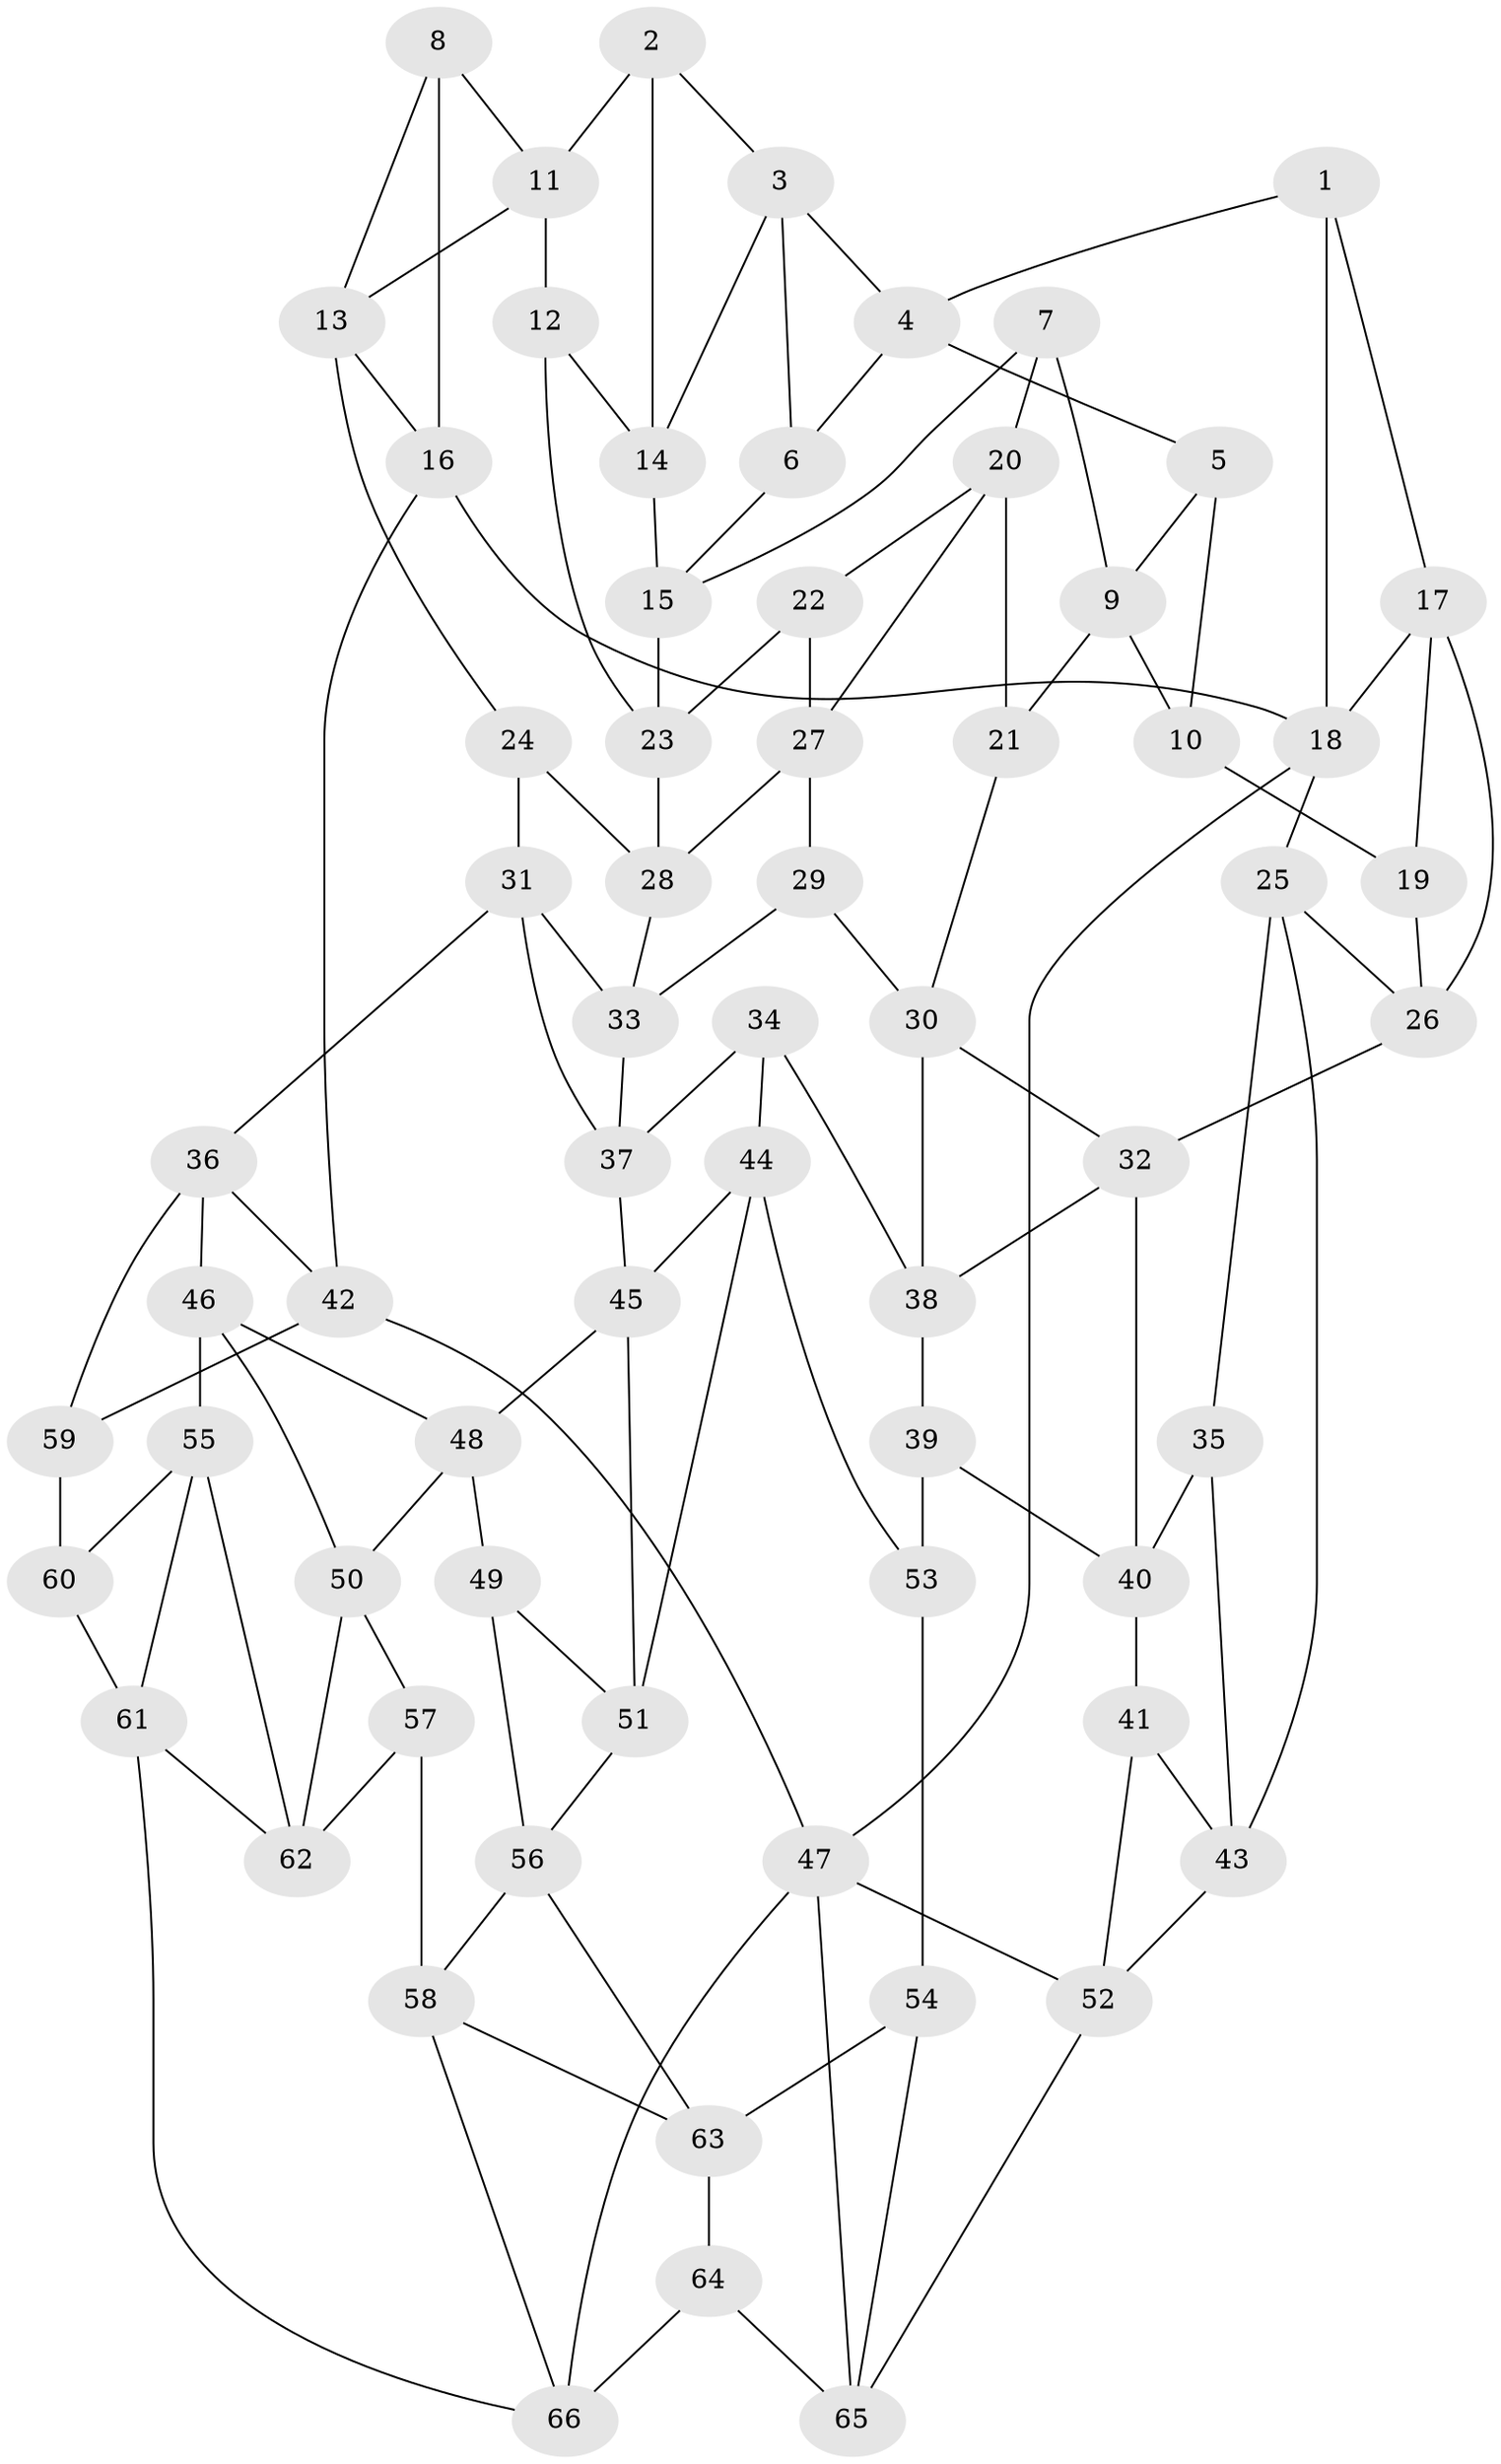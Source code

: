 // original degree distribution, {3: 0.015151515151515152, 6: 0.21212121212121213, 4: 0.22727272727272727, 5: 0.5454545454545454}
// Generated by graph-tools (version 1.1) at 2025/03/03/09/25 03:03:16]
// undirected, 66 vertices, 121 edges
graph export_dot {
graph [start="1"]
  node [color=gray90,style=filled];
  1;
  2;
  3;
  4;
  5;
  6;
  7;
  8;
  9;
  10;
  11;
  12;
  13;
  14;
  15;
  16;
  17;
  18;
  19;
  20;
  21;
  22;
  23;
  24;
  25;
  26;
  27;
  28;
  29;
  30;
  31;
  32;
  33;
  34;
  35;
  36;
  37;
  38;
  39;
  40;
  41;
  42;
  43;
  44;
  45;
  46;
  47;
  48;
  49;
  50;
  51;
  52;
  53;
  54;
  55;
  56;
  57;
  58;
  59;
  60;
  61;
  62;
  63;
  64;
  65;
  66;
  1 -- 4 [weight=1.0];
  1 -- 17 [weight=1.0];
  1 -- 18 [weight=1.0];
  2 -- 3 [weight=1.0];
  2 -- 11 [weight=1.0];
  2 -- 14 [weight=1.0];
  3 -- 4 [weight=1.0];
  3 -- 6 [weight=1.0];
  3 -- 14 [weight=1.0];
  4 -- 5 [weight=1.0];
  4 -- 6 [weight=1.0];
  5 -- 9 [weight=1.0];
  5 -- 10 [weight=1.0];
  6 -- 15 [weight=1.0];
  7 -- 9 [weight=1.0];
  7 -- 15 [weight=1.0];
  7 -- 20 [weight=1.0];
  8 -- 11 [weight=1.0];
  8 -- 13 [weight=1.0];
  8 -- 16 [weight=2.0];
  9 -- 10 [weight=1.0];
  9 -- 21 [weight=1.0];
  10 -- 19 [weight=2.0];
  11 -- 12 [weight=1.0];
  11 -- 13 [weight=1.0];
  12 -- 14 [weight=1.0];
  12 -- 23 [weight=1.0];
  13 -- 16 [weight=1.0];
  13 -- 24 [weight=1.0];
  14 -- 15 [weight=1.0];
  15 -- 23 [weight=1.0];
  16 -- 18 [weight=1.0];
  16 -- 42 [weight=2.0];
  17 -- 18 [weight=1.0];
  17 -- 19 [weight=1.0];
  17 -- 26 [weight=1.0];
  18 -- 25 [weight=1.0];
  18 -- 47 [weight=1.0];
  19 -- 26 [weight=1.0];
  20 -- 21 [weight=1.0];
  20 -- 22 [weight=1.0];
  20 -- 27 [weight=1.0];
  21 -- 30 [weight=1.0];
  22 -- 23 [weight=1.0];
  22 -- 27 [weight=1.0];
  23 -- 28 [weight=1.0];
  24 -- 28 [weight=1.0];
  24 -- 31 [weight=1.0];
  25 -- 26 [weight=1.0];
  25 -- 35 [weight=1.0];
  25 -- 43 [weight=1.0];
  26 -- 32 [weight=1.0];
  27 -- 28 [weight=1.0];
  27 -- 29 [weight=1.0];
  28 -- 33 [weight=1.0];
  29 -- 30 [weight=1.0];
  29 -- 33 [weight=1.0];
  30 -- 32 [weight=1.0];
  30 -- 38 [weight=1.0];
  31 -- 33 [weight=1.0];
  31 -- 36 [weight=1.0];
  31 -- 37 [weight=1.0];
  32 -- 38 [weight=1.0];
  32 -- 40 [weight=1.0];
  33 -- 37 [weight=1.0];
  34 -- 37 [weight=1.0];
  34 -- 38 [weight=1.0];
  34 -- 44 [weight=1.0];
  35 -- 40 [weight=1.0];
  35 -- 43 [weight=1.0];
  36 -- 42 [weight=1.0];
  36 -- 46 [weight=1.0];
  36 -- 59 [weight=1.0];
  37 -- 45 [weight=1.0];
  38 -- 39 [weight=1.0];
  39 -- 40 [weight=1.0];
  39 -- 53 [weight=2.0];
  40 -- 41 [weight=1.0];
  41 -- 43 [weight=1.0];
  41 -- 52 [weight=1.0];
  42 -- 47 [weight=1.0];
  42 -- 59 [weight=1.0];
  43 -- 52 [weight=1.0];
  44 -- 45 [weight=1.0];
  44 -- 51 [weight=1.0];
  44 -- 53 [weight=1.0];
  45 -- 48 [weight=1.0];
  45 -- 51 [weight=1.0];
  46 -- 48 [weight=1.0];
  46 -- 50 [weight=1.0];
  46 -- 55 [weight=1.0];
  47 -- 52 [weight=1.0];
  47 -- 65 [weight=1.0];
  47 -- 66 [weight=1.0];
  48 -- 49 [weight=1.0];
  48 -- 50 [weight=1.0];
  49 -- 51 [weight=1.0];
  49 -- 56 [weight=1.0];
  50 -- 57 [weight=1.0];
  50 -- 62 [weight=1.0];
  51 -- 56 [weight=1.0];
  52 -- 65 [weight=1.0];
  53 -- 54 [weight=1.0];
  54 -- 63 [weight=1.0];
  54 -- 65 [weight=1.0];
  55 -- 60 [weight=1.0];
  55 -- 61 [weight=1.0];
  55 -- 62 [weight=1.0];
  56 -- 58 [weight=1.0];
  56 -- 63 [weight=1.0];
  57 -- 58 [weight=1.0];
  57 -- 62 [weight=1.0];
  58 -- 63 [weight=1.0];
  58 -- 66 [weight=1.0];
  59 -- 60 [weight=2.0];
  60 -- 61 [weight=1.0];
  61 -- 62 [weight=1.0];
  61 -- 66 [weight=1.0];
  63 -- 64 [weight=1.0];
  64 -- 65 [weight=1.0];
  64 -- 66 [weight=1.0];
}

